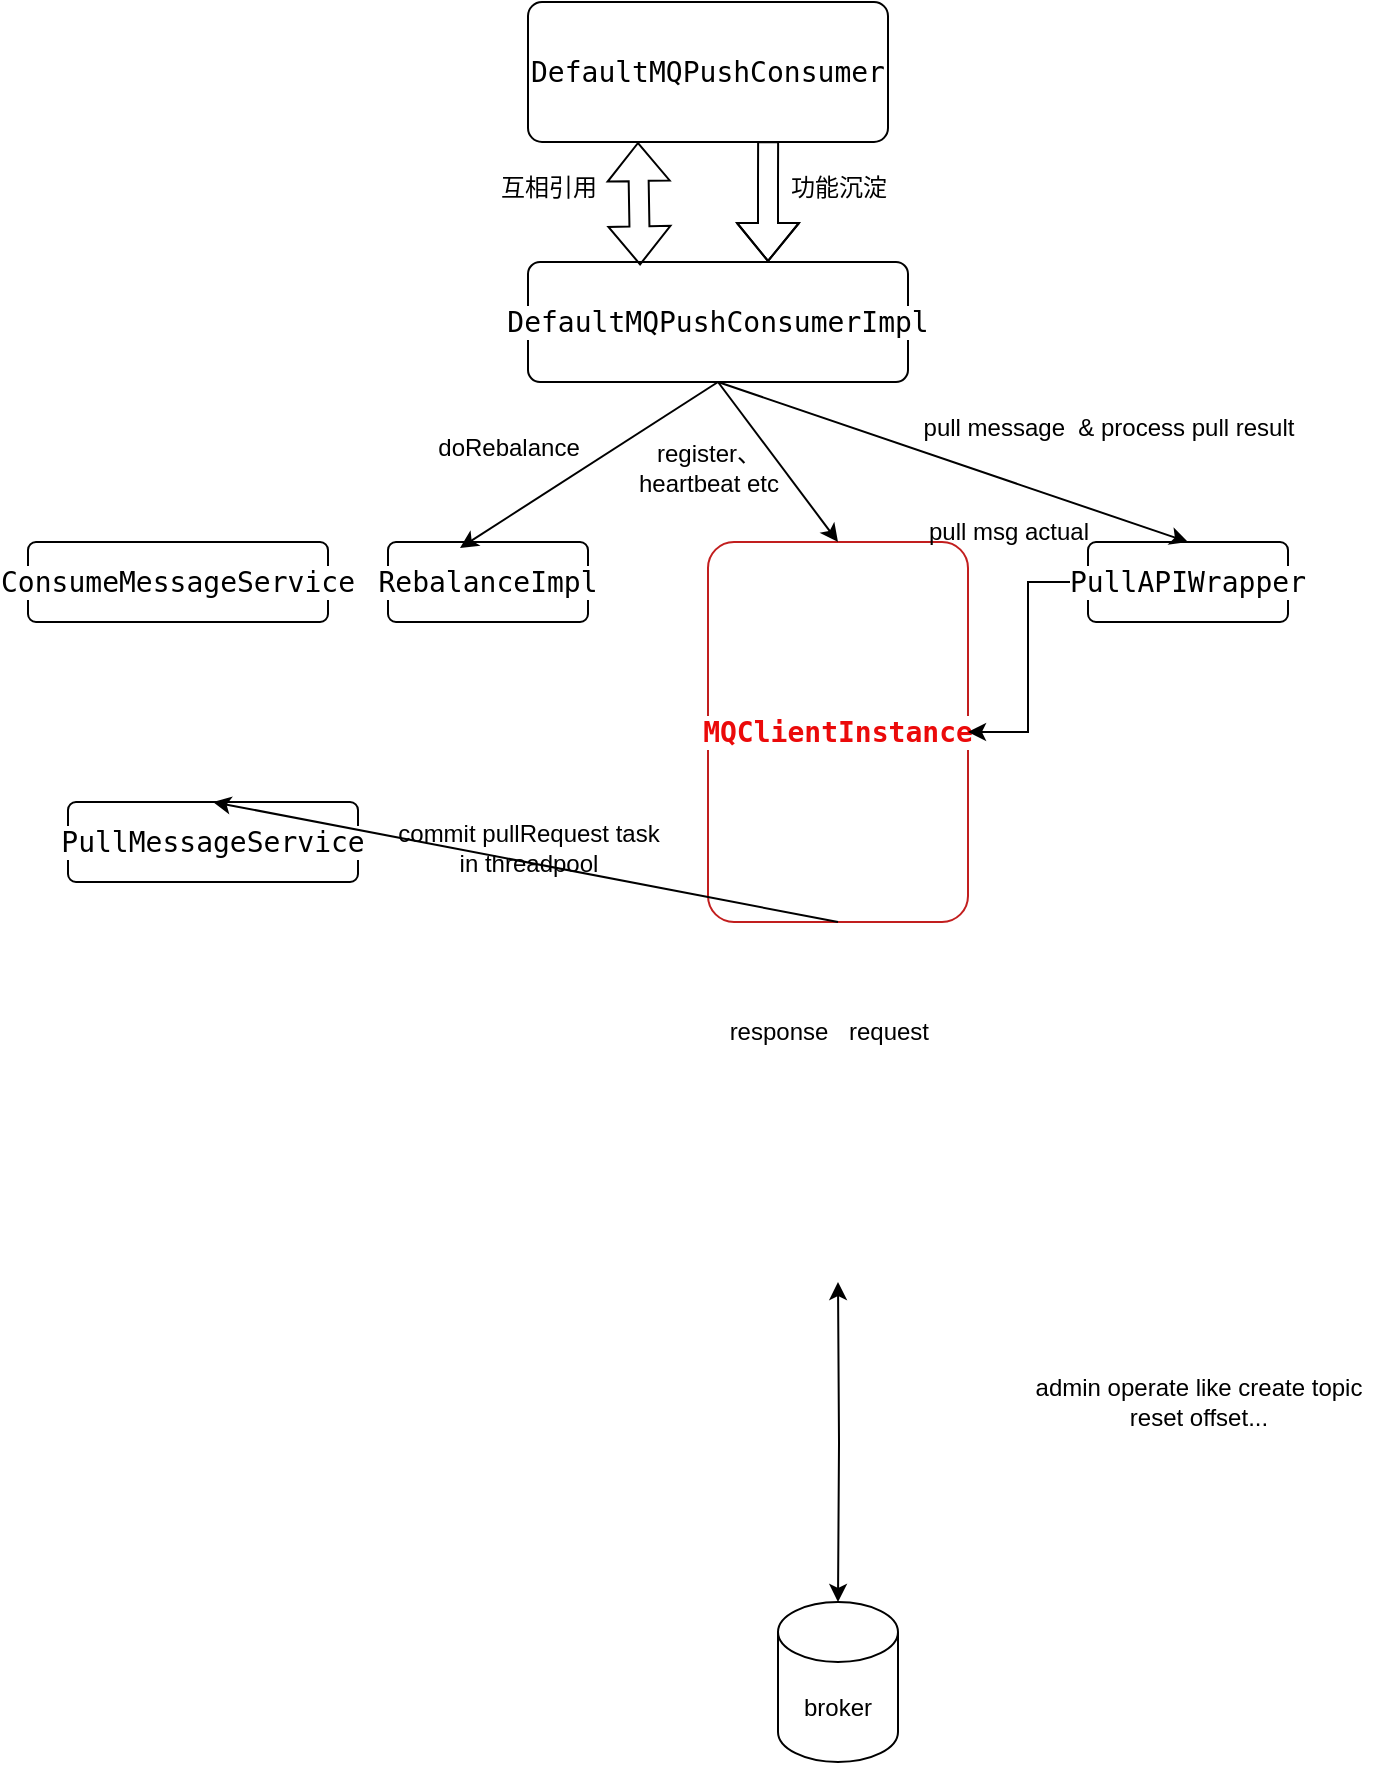 <mxfile version="24.4.4" type="github">
  <diagram name="第 1 页" id="5OZkP_xjPCtTH_1tf8Rj">
    <mxGraphModel dx="1456" dy="871" grid="1" gridSize="10" guides="1" tooltips="1" connect="1" arrows="1" fold="1" page="1" pageScale="1" pageWidth="827" pageHeight="1169" math="0" shadow="0">
      <root>
        <mxCell id="0" />
        <mxCell id="1" parent="0" />
        <mxCell id="7sItwZ06oy4At5BzCm_F-1" value="&lt;div style=&quot;background-color:#ffffff;color:#080808&quot;&gt;&lt;pre style=&quot;font-family:&#39;JetBrains Mono&#39;,monospace;font-size:10.5pt;&quot;&gt;&lt;span style=&quot;color:#000000;&quot;&gt;DefaultMQPushConsumer&lt;/span&gt;&lt;/pre&gt;&lt;/div&gt;" style="rounded=1;arcSize=10;whiteSpace=wrap;html=1;align=center;" parent="1" vertex="1">
          <mxGeometry x="310" y="140" width="180" height="70" as="geometry" />
        </mxCell>
        <mxCell id="7sItwZ06oy4At5BzCm_F-2" value="&lt;div style=&quot;background-color:#ffffff;color:#080808&quot;&gt;&lt;pre style=&quot;font-family:&#39;JetBrains Mono&#39;,monospace;font-size:10.5pt;&quot;&gt;&lt;span style=&quot;color:#000000;&quot;&gt;DefaultMQPushConsumerImpl&lt;/span&gt;&lt;/pre&gt;&lt;/div&gt;" style="rounded=1;arcSize=10;whiteSpace=wrap;html=1;align=center;" parent="1" vertex="1">
          <mxGeometry x="310" y="270" width="190" height="60" as="geometry" />
        </mxCell>
        <mxCell id="7sItwZ06oy4At5BzCm_F-3" value="" style="shape=flexArrow;endArrow=classic;html=1;rounded=0;exitX=0.667;exitY=0.995;exitDx=0;exitDy=0;exitPerimeter=0;" parent="1" source="7sItwZ06oy4At5BzCm_F-1" edge="1">
          <mxGeometry width="50" height="50" relative="1" as="geometry">
            <mxPoint x="390" y="470" as="sourcePoint" />
            <mxPoint x="430" y="270" as="targetPoint" />
            <Array as="points">
              <mxPoint x="430" y="230" />
              <mxPoint x="430" y="250" />
            </Array>
          </mxGeometry>
        </mxCell>
        <mxCell id="7sItwZ06oy4At5BzCm_F-4" value="功能沉淀" style="text;html=1;align=center;verticalAlign=middle;resizable=0;points=[];autosize=1;strokeColor=none;fillColor=none;" parent="1" vertex="1">
          <mxGeometry x="430" y="218" width="70" height="30" as="geometry" />
        </mxCell>
        <mxCell id="7sItwZ06oy4At5BzCm_F-5" value="" style="shape=flexArrow;endArrow=classic;startArrow=classic;html=1;rounded=0;exitX=0.295;exitY=0.028;exitDx=0;exitDy=0;exitPerimeter=0;" parent="1" source="7sItwZ06oy4At5BzCm_F-2" edge="1">
          <mxGeometry width="100" height="100" relative="1" as="geometry">
            <mxPoint x="360" y="500" as="sourcePoint" />
            <mxPoint x="365" y="210" as="targetPoint" />
          </mxGeometry>
        </mxCell>
        <mxCell id="7sItwZ06oy4At5BzCm_F-6" value="互相引用" style="text;html=1;align=center;verticalAlign=middle;resizable=0;points=[];autosize=1;strokeColor=none;fillColor=none;" parent="1" vertex="1">
          <mxGeometry x="285" y="218" width="70" height="30" as="geometry" />
        </mxCell>
        <mxCell id="7sItwZ06oy4At5BzCm_F-7" value="&lt;div style=&quot;background-color:#ffffff;color:#080808&quot;&gt;&lt;pre style=&quot;font-family:&#39;JetBrains Mono&#39;,monospace;font-size:10.5pt;&quot;&gt;&lt;span style=&quot;color:#000000;&quot;&gt;RebalanceImpl&lt;/span&gt;&lt;/pre&gt;&lt;/div&gt;" style="rounded=1;arcSize=10;whiteSpace=wrap;html=1;align=center;" parent="1" vertex="1">
          <mxGeometry x="240" y="410" width="100" height="40" as="geometry" />
        </mxCell>
        <mxCell id="7sItwZ06oy4At5BzCm_F-18" style="edgeStyle=orthogonalEdgeStyle;rounded=0;orthogonalLoop=1;jettySize=auto;html=1;startArrow=classic;startFill=1;" parent="1" target="7sItwZ06oy4At5BzCm_F-17" edge="1">
          <mxGeometry relative="1" as="geometry">
            <mxPoint x="465" y="780" as="sourcePoint" />
          </mxGeometry>
        </mxCell>
        <mxCell id="7sItwZ06oy4At5BzCm_F-8" value="&lt;div style=&quot;background-color: rgb(255, 255, 255);&quot;&gt;&lt;pre style=&quot;font-family: &amp;quot;JetBrains Mono&amp;quot;, monospace; font-size: 10.5pt;&quot;&gt;&lt;b style=&quot;&quot;&gt;&lt;font color=&quot;#eb0a0a&quot;&gt;MQClientInstance&lt;/font&gt;&lt;/b&gt;&lt;/pre&gt;&lt;/div&gt;" style="rounded=1;arcSize=10;whiteSpace=wrap;html=1;align=center;strokeColor=#c21e1e;" parent="1" vertex="1">
          <mxGeometry x="400" y="410" width="130" height="190" as="geometry" />
        </mxCell>
        <mxCell id="7sItwZ06oy4At5BzCm_F-15" value="" style="edgeStyle=orthogonalEdgeStyle;rounded=0;orthogonalLoop=1;jettySize=auto;html=1;" parent="1" source="7sItwZ06oy4At5BzCm_F-9" target="7sItwZ06oy4At5BzCm_F-8" edge="1">
          <mxGeometry relative="1" as="geometry" />
        </mxCell>
        <mxCell id="7sItwZ06oy4At5BzCm_F-9" value="&lt;div style=&quot;background-color:#ffffff;color:#080808&quot;&gt;&lt;pre style=&quot;font-family:&#39;JetBrains Mono&#39;,monospace;font-size:10.5pt;&quot;&gt;&lt;span style=&quot;color:#000000;&quot;&gt;PullAPIWrapper&lt;/span&gt;&lt;/pre&gt;&lt;/div&gt;" style="rounded=1;arcSize=10;whiteSpace=wrap;html=1;align=center;" parent="1" vertex="1">
          <mxGeometry x="590" y="410" width="100" height="40" as="geometry" />
        </mxCell>
        <mxCell id="7sItwZ06oy4At5BzCm_F-10" value="&lt;div style=&quot;background-color:#ffffff;color:#080808&quot;&gt;&lt;pre style=&quot;font-family:&#39;JetBrains Mono&#39;,monospace;font-size:10.5pt;&quot;&gt;&lt;span style=&quot;color:#000000;&quot;&gt;ConsumeMessageService&lt;/span&gt;&lt;/pre&gt;&lt;/div&gt;" style="rounded=1;arcSize=10;whiteSpace=wrap;html=1;align=center;" parent="1" vertex="1">
          <mxGeometry x="60" y="410" width="150" height="40" as="geometry" />
        </mxCell>
        <mxCell id="7sItwZ06oy4At5BzCm_F-11" value="" style="endArrow=none;html=1;rounded=0;entryX=0.5;entryY=1;entryDx=0;entryDy=0;exitX=0.36;exitY=0.075;exitDx=0;exitDy=0;exitPerimeter=0;startArrow=classic;startFill=1;endFill=0;" parent="1" source="7sItwZ06oy4At5BzCm_F-7" target="7sItwZ06oy4At5BzCm_F-2" edge="1">
          <mxGeometry width="50" height="50" relative="1" as="geometry">
            <mxPoint x="390" y="470" as="sourcePoint" />
            <mxPoint x="440" y="420" as="targetPoint" />
          </mxGeometry>
        </mxCell>
        <mxCell id="7sItwZ06oy4At5BzCm_F-12" value="doRebalance" style="text;html=1;align=center;verticalAlign=middle;resizable=0;points=[];autosize=1;strokeColor=none;fillColor=none;" parent="1" vertex="1">
          <mxGeometry x="255" y="348" width="90" height="30" as="geometry" />
        </mxCell>
        <mxCell id="7sItwZ06oy4At5BzCm_F-13" value="" style="endArrow=classic;html=1;rounded=0;exitX=0.5;exitY=1;exitDx=0;exitDy=0;entryX=0.5;entryY=0;entryDx=0;entryDy=0;startArrow=none;startFill=0;endFill=1;" parent="1" source="7sItwZ06oy4At5BzCm_F-2" target="7sItwZ06oy4At5BzCm_F-9" edge="1">
          <mxGeometry width="50" height="50" relative="1" as="geometry">
            <mxPoint x="390" y="470" as="sourcePoint" />
            <mxPoint x="440" y="420" as="targetPoint" />
          </mxGeometry>
        </mxCell>
        <mxCell id="7sItwZ06oy4At5BzCm_F-14" value="pull message&amp;nbsp; &amp;amp; process pull result" style="text;html=1;align=center;verticalAlign=middle;resizable=0;points=[];autosize=1;strokeColor=none;fillColor=none;" parent="1" vertex="1">
          <mxGeometry x="495" y="338" width="210" height="30" as="geometry" />
        </mxCell>
        <mxCell id="7sItwZ06oy4At5BzCm_F-16" value="pull msg actual" style="text;html=1;align=center;verticalAlign=middle;resizable=0;points=[];autosize=1;strokeColor=none;fillColor=none;" parent="1" vertex="1">
          <mxGeometry x="500" y="390" width="100" height="30" as="geometry" />
        </mxCell>
        <mxCell id="7sItwZ06oy4At5BzCm_F-17" value="broker" style="shape=cylinder3;whiteSpace=wrap;html=1;boundedLbl=1;backgroundOutline=1;size=15;" parent="1" vertex="1">
          <mxGeometry x="435" y="940" width="60" height="80" as="geometry" />
        </mxCell>
        <mxCell id="7sItwZ06oy4At5BzCm_F-19" value="request" style="text;html=1;align=center;verticalAlign=middle;resizable=0;points=[];autosize=1;strokeColor=none;fillColor=none;" parent="1" vertex="1">
          <mxGeometry x="460" y="640" width="60" height="30" as="geometry" />
        </mxCell>
        <mxCell id="7sItwZ06oy4At5BzCm_F-20" value="response" style="text;html=1;align=center;verticalAlign=middle;resizable=0;points=[];autosize=1;strokeColor=none;fillColor=none;" parent="1" vertex="1">
          <mxGeometry x="400" y="640" width="70" height="30" as="geometry" />
        </mxCell>
        <mxCell id="7sItwZ06oy4At5BzCm_F-22" value="" style="endArrow=classic;html=1;rounded=0;exitX=0.5;exitY=1;exitDx=0;exitDy=0;entryX=0.5;entryY=0;entryDx=0;entryDy=0;" parent="1" source="7sItwZ06oy4At5BzCm_F-2" target="7sItwZ06oy4At5BzCm_F-8" edge="1">
          <mxGeometry width="50" height="50" relative="1" as="geometry">
            <mxPoint x="390" y="470" as="sourcePoint" />
            <mxPoint x="440" y="420" as="targetPoint" />
          </mxGeometry>
        </mxCell>
        <mxCell id="7sItwZ06oy4At5BzCm_F-25" value="admin operate like create topic&lt;div&gt;reset offset...&lt;/div&gt;" style="text;html=1;align=center;verticalAlign=middle;resizable=0;points=[];autosize=1;strokeColor=none;fillColor=none;" parent="1" vertex="1">
          <mxGeometry x="550" y="820" width="190" height="40" as="geometry" />
        </mxCell>
        <mxCell id="7sItwZ06oy4At5BzCm_F-27" value="&lt;div style=&quot;background-color:#ffffff;color:#080808&quot;&gt;&lt;pre style=&quot;font-family:&#39;JetBrains Mono&#39;,monospace;font-size:10.5pt;&quot;&gt;&lt;span style=&quot;color:#000000;&quot;&gt;PullMessageService&lt;/span&gt;&lt;/pre&gt;&lt;/div&gt;" style="rounded=1;arcSize=10;whiteSpace=wrap;html=1;align=center;" parent="1" vertex="1">
          <mxGeometry x="80" y="540" width="145" height="40" as="geometry" />
        </mxCell>
        <mxCell id="7sItwZ06oy4At5BzCm_F-28" value="" style="endArrow=classic;html=1;rounded=0;exitX=0.5;exitY=1;exitDx=0;exitDy=0;entryX=0.5;entryY=0;entryDx=0;entryDy=0;" parent="1" source="7sItwZ06oy4At5BzCm_F-8" target="7sItwZ06oy4At5BzCm_F-27" edge="1">
          <mxGeometry width="50" height="50" relative="1" as="geometry">
            <mxPoint x="390" y="670" as="sourcePoint" />
            <mxPoint x="440" y="620" as="targetPoint" />
          </mxGeometry>
        </mxCell>
        <mxCell id="7sItwZ06oy4At5BzCm_F-29" value="commit pullRequest task&lt;div&gt;in threadpool&lt;/div&gt;" style="text;html=1;align=center;verticalAlign=middle;resizable=0;points=[];autosize=1;strokeColor=none;fillColor=none;" parent="1" vertex="1">
          <mxGeometry x="235" y="543" width="150" height="40" as="geometry" />
        </mxCell>
        <mxCell id="A79vf8VHWR560ZBtpRG7-1" value="register、&lt;div&gt;heartbeat etc&lt;/div&gt;" style="text;html=1;align=center;verticalAlign=middle;resizable=0;points=[];autosize=1;strokeColor=none;fillColor=none;" vertex="1" parent="1">
          <mxGeometry x="355" y="353" width="90" height="40" as="geometry" />
        </mxCell>
      </root>
    </mxGraphModel>
  </diagram>
</mxfile>
